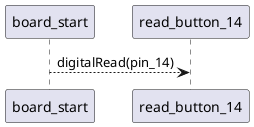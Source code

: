 @startuml

participant board_start 



board_start --> read_button_14 : digitalRead(pin_14)


@enduml
